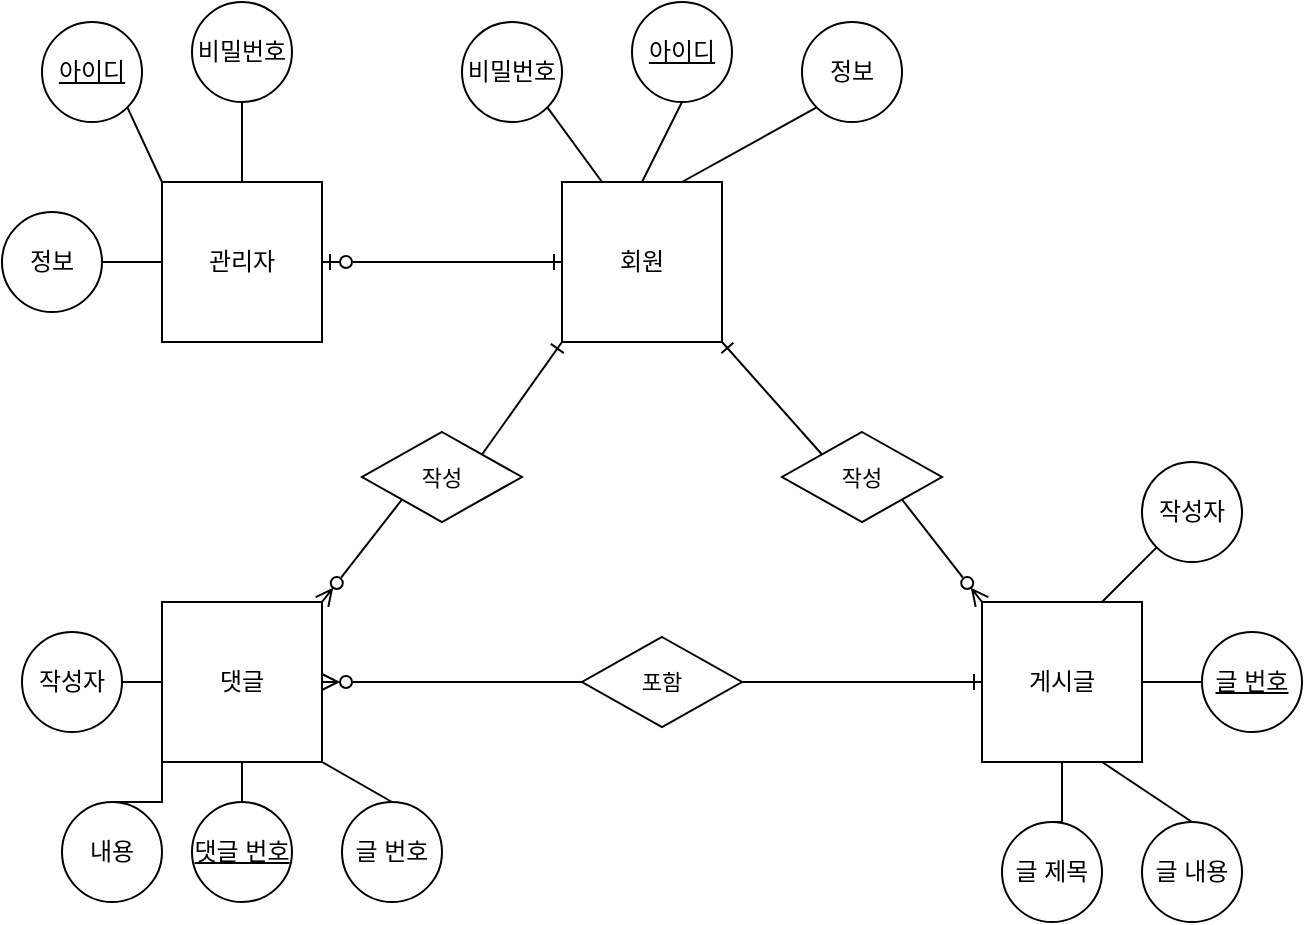 <mxfile version="21.2.1" type="device">
  <diagram name="페이지-1" id="GOpa4VFSxxNSru8g7tkb">
    <mxGraphModel dx="491" dy="346" grid="1" gridSize="10" guides="1" tooltips="1" connect="1" arrows="1" fold="1" page="1" pageScale="1" pageWidth="827" pageHeight="1169" math="0" shadow="0">
      <root>
        <mxCell id="0" />
        <mxCell id="1" parent="0" />
        <mxCell id="4-DiqH_aHcB9Y30lFyes-5" value="회원" style="whiteSpace=wrap;html=1;aspect=fixed;" vertex="1" parent="1">
          <mxGeometry x="280" y="460" width="80" height="80" as="geometry" />
        </mxCell>
        <mxCell id="4-DiqH_aHcB9Y30lFyes-9" value="댓글" style="whiteSpace=wrap;html=1;aspect=fixed;" vertex="1" parent="1">
          <mxGeometry x="80" y="670" width="80" height="80" as="geometry" />
        </mxCell>
        <mxCell id="4-DiqH_aHcB9Y30lFyes-44" style="edgeStyle=none;shape=connector;rounded=0;orthogonalLoop=1;jettySize=auto;html=1;exitX=0;exitY=0;exitDx=0;exitDy=0;entryX=1;entryY=1;entryDx=0;entryDy=0;labelBackgroundColor=default;strokeColor=default;fontFamily=Helvetica;fontSize=11;fontColor=default;endArrow=none;endFill=0;startArrow=ERzeroToMany;startFill=0;" edge="1" parent="1" source="4-DiqH_aHcB9Y30lFyes-10" target="4-DiqH_aHcB9Y30lFyes-43">
          <mxGeometry relative="1" as="geometry" />
        </mxCell>
        <mxCell id="4-DiqH_aHcB9Y30lFyes-10" value="게시글" style="whiteSpace=wrap;html=1;aspect=fixed;" vertex="1" parent="1">
          <mxGeometry x="490" y="670" width="80" height="80" as="geometry" />
        </mxCell>
        <mxCell id="4-DiqH_aHcB9Y30lFyes-21" style="rounded=0;orthogonalLoop=1;jettySize=auto;html=1;exitX=0.5;exitY=1;exitDx=0;exitDy=0;entryX=0.5;entryY=0;entryDx=0;entryDy=0;strokeWidth=1;endArrow=none;endFill=0;" edge="1" parent="1" source="4-DiqH_aHcB9Y30lFyes-12" target="4-DiqH_aHcB9Y30lFyes-5">
          <mxGeometry relative="1" as="geometry" />
        </mxCell>
        <mxCell id="4-DiqH_aHcB9Y30lFyes-12" value="&lt;u&gt;아이디&lt;/u&gt;" style="ellipse;whiteSpace=wrap;html=1;aspect=fixed;" vertex="1" parent="1">
          <mxGeometry x="315" y="370" width="50" height="50" as="geometry" />
        </mxCell>
        <mxCell id="4-DiqH_aHcB9Y30lFyes-31" style="rounded=0;orthogonalLoop=1;jettySize=auto;html=1;exitX=0;exitY=1;exitDx=0;exitDy=0;entryX=0.75;entryY=0;entryDx=0;entryDy=0;endArrow=none;endFill=0;" edge="1" parent="1" source="4-DiqH_aHcB9Y30lFyes-13" target="4-DiqH_aHcB9Y30lFyes-10">
          <mxGeometry relative="1" as="geometry" />
        </mxCell>
        <mxCell id="4-DiqH_aHcB9Y30lFyes-13" value="작성자" style="ellipse;whiteSpace=wrap;html=1;aspect=fixed;" vertex="1" parent="1">
          <mxGeometry x="570" y="600" width="50" height="50" as="geometry" />
        </mxCell>
        <mxCell id="4-DiqH_aHcB9Y30lFyes-30" style="rounded=0;orthogonalLoop=1;jettySize=auto;html=1;exitX=0;exitY=0.5;exitDx=0;exitDy=0;entryX=1;entryY=0.5;entryDx=0;entryDy=0;endArrow=none;endFill=0;" edge="1" parent="1" source="4-DiqH_aHcB9Y30lFyes-14" target="4-DiqH_aHcB9Y30lFyes-10">
          <mxGeometry relative="1" as="geometry" />
        </mxCell>
        <mxCell id="4-DiqH_aHcB9Y30lFyes-14" value="&lt;u&gt;글 번호&lt;/u&gt;" style="ellipse;whiteSpace=wrap;html=1;aspect=fixed;" vertex="1" parent="1">
          <mxGeometry x="600" y="685" width="50" height="50" as="geometry" />
        </mxCell>
        <mxCell id="4-DiqH_aHcB9Y30lFyes-24" style="rounded=0;orthogonalLoop=1;jettySize=auto;html=1;exitX=1;exitY=1;exitDx=0;exitDy=0;entryX=0.25;entryY=0;entryDx=0;entryDy=0;endArrow=none;endFill=0;" edge="1" parent="1" source="4-DiqH_aHcB9Y30lFyes-15" target="4-DiqH_aHcB9Y30lFyes-5">
          <mxGeometry relative="1" as="geometry" />
        </mxCell>
        <mxCell id="4-DiqH_aHcB9Y30lFyes-15" value="비밀번호" style="ellipse;whiteSpace=wrap;html=1;aspect=fixed;" vertex="1" parent="1">
          <mxGeometry x="230" y="380" width="50" height="50" as="geometry" />
        </mxCell>
        <mxCell id="4-DiqH_aHcB9Y30lFyes-23" style="rounded=0;orthogonalLoop=1;jettySize=auto;html=1;exitX=0;exitY=1;exitDx=0;exitDy=0;entryX=0.75;entryY=0;entryDx=0;entryDy=0;endArrow=none;endFill=0;" edge="1" parent="1" source="4-DiqH_aHcB9Y30lFyes-16" target="4-DiqH_aHcB9Y30lFyes-5">
          <mxGeometry relative="1" as="geometry" />
        </mxCell>
        <mxCell id="4-DiqH_aHcB9Y30lFyes-16" value="정보" style="ellipse;whiteSpace=wrap;html=1;aspect=fixed;" vertex="1" parent="1">
          <mxGeometry x="400" y="380" width="50" height="50" as="geometry" />
        </mxCell>
        <mxCell id="4-DiqH_aHcB9Y30lFyes-29" style="rounded=0;orthogonalLoop=1;jettySize=auto;html=1;exitX=0.5;exitY=0;exitDx=0;exitDy=0;entryX=0.75;entryY=1;entryDx=0;entryDy=0;endArrow=none;endFill=0;" edge="1" parent="1" source="4-DiqH_aHcB9Y30lFyes-26" target="4-DiqH_aHcB9Y30lFyes-10">
          <mxGeometry relative="1" as="geometry" />
        </mxCell>
        <mxCell id="4-DiqH_aHcB9Y30lFyes-26" value="글 내용" style="ellipse;whiteSpace=wrap;html=1;aspect=fixed;" vertex="1" parent="1">
          <mxGeometry x="570" y="780" width="50" height="50" as="geometry" />
        </mxCell>
        <mxCell id="4-DiqH_aHcB9Y30lFyes-28" style="edgeStyle=orthogonalEdgeStyle;rounded=0;orthogonalLoop=1;jettySize=auto;html=1;exitX=0.5;exitY=0;exitDx=0;exitDy=0;entryX=0.5;entryY=1;entryDx=0;entryDy=0;endArrow=none;endFill=0;" edge="1" parent="1" source="4-DiqH_aHcB9Y30lFyes-27" target="4-DiqH_aHcB9Y30lFyes-10">
          <mxGeometry relative="1" as="geometry" />
        </mxCell>
        <mxCell id="4-DiqH_aHcB9Y30lFyes-27" value="글 제목" style="ellipse;whiteSpace=wrap;html=1;aspect=fixed;" vertex="1" parent="1">
          <mxGeometry x="500" y="780" width="50" height="50" as="geometry" />
        </mxCell>
        <mxCell id="4-DiqH_aHcB9Y30lFyes-37" style="edgeStyle=orthogonalEdgeStyle;rounded=0;orthogonalLoop=1;jettySize=auto;html=1;exitX=0.5;exitY=0;exitDx=0;exitDy=0;entryX=0;entryY=1;entryDx=0;entryDy=0;endArrow=none;endFill=0;" edge="1" parent="1" source="4-DiqH_aHcB9Y30lFyes-32" target="4-DiqH_aHcB9Y30lFyes-9">
          <mxGeometry relative="1" as="geometry" />
        </mxCell>
        <mxCell id="4-DiqH_aHcB9Y30lFyes-32" value="내용" style="ellipse;whiteSpace=wrap;html=1;aspect=fixed;" vertex="1" parent="1">
          <mxGeometry x="30" y="770" width="50" height="50" as="geometry" />
        </mxCell>
        <mxCell id="4-DiqH_aHcB9Y30lFyes-38" style="edgeStyle=orthogonalEdgeStyle;rounded=0;orthogonalLoop=1;jettySize=auto;html=1;exitX=1;exitY=0.5;exitDx=0;exitDy=0;entryX=0;entryY=0.5;entryDx=0;entryDy=0;endArrow=none;endFill=0;" edge="1" parent="1" source="4-DiqH_aHcB9Y30lFyes-33" target="4-DiqH_aHcB9Y30lFyes-9">
          <mxGeometry relative="1" as="geometry" />
        </mxCell>
        <mxCell id="4-DiqH_aHcB9Y30lFyes-33" value="작성자" style="ellipse;whiteSpace=wrap;html=1;aspect=fixed;" vertex="1" parent="1">
          <mxGeometry x="10" y="685" width="50" height="50" as="geometry" />
        </mxCell>
        <mxCell id="4-DiqH_aHcB9Y30lFyes-36" style="edgeStyle=orthogonalEdgeStyle;rounded=0;orthogonalLoop=1;jettySize=auto;html=1;exitX=0.5;exitY=0;exitDx=0;exitDy=0;entryX=0.5;entryY=1;entryDx=0;entryDy=0;endArrow=none;endFill=0;" edge="1" parent="1" source="4-DiqH_aHcB9Y30lFyes-34" target="4-DiqH_aHcB9Y30lFyes-9">
          <mxGeometry relative="1" as="geometry" />
        </mxCell>
        <mxCell id="4-DiqH_aHcB9Y30lFyes-34" value="&lt;u&gt;댓글 번호&lt;/u&gt;" style="ellipse;whiteSpace=wrap;html=1;aspect=fixed;" vertex="1" parent="1">
          <mxGeometry x="95" y="770" width="50" height="50" as="geometry" />
        </mxCell>
        <mxCell id="4-DiqH_aHcB9Y30lFyes-39" style="rounded=0;orthogonalLoop=1;jettySize=auto;html=1;exitX=0.5;exitY=0;exitDx=0;exitDy=0;entryX=1;entryY=1;entryDx=0;entryDy=0;endArrow=none;endFill=0;" edge="1" parent="1" source="4-DiqH_aHcB9Y30lFyes-35" target="4-DiqH_aHcB9Y30lFyes-9">
          <mxGeometry relative="1" as="geometry" />
        </mxCell>
        <mxCell id="4-DiqH_aHcB9Y30lFyes-35" value="글 번호" style="ellipse;whiteSpace=wrap;html=1;aspect=fixed;" vertex="1" parent="1">
          <mxGeometry x="170" y="770" width="50" height="50" as="geometry" />
        </mxCell>
        <mxCell id="4-DiqH_aHcB9Y30lFyes-45" style="edgeStyle=none;shape=connector;rounded=0;orthogonalLoop=1;jettySize=auto;html=1;exitX=0;exitY=0;exitDx=0;exitDy=0;entryX=1;entryY=1;entryDx=0;entryDy=0;labelBackgroundColor=default;strokeColor=default;fontFamily=Helvetica;fontSize=11;fontColor=default;endArrow=ERone;endFill=0;startArrow=none;startFill=0;" edge="1" parent="1" source="4-DiqH_aHcB9Y30lFyes-43" target="4-DiqH_aHcB9Y30lFyes-5">
          <mxGeometry relative="1" as="geometry" />
        </mxCell>
        <mxCell id="4-DiqH_aHcB9Y30lFyes-43" value="작성" style="rhombus;whiteSpace=wrap;html=1;fontFamily=Helvetica;fontSize=11;fontColor=default;" vertex="1" parent="1">
          <mxGeometry x="390" y="585" width="80" height="45" as="geometry" />
        </mxCell>
        <mxCell id="4-DiqH_aHcB9Y30lFyes-47" style="edgeStyle=none;shape=connector;rounded=0;orthogonalLoop=1;jettySize=auto;html=1;exitX=0;exitY=0.5;exitDx=0;exitDy=0;entryX=1;entryY=0.5;entryDx=0;entryDy=0;labelBackgroundColor=default;strokeColor=default;fontFamily=Helvetica;fontSize=11;fontColor=default;endArrow=ERzeroToMany;endFill=0;startArrow=none;startFill=0;" edge="1" parent="1" source="4-DiqH_aHcB9Y30lFyes-46" target="4-DiqH_aHcB9Y30lFyes-9">
          <mxGeometry relative="1" as="geometry" />
        </mxCell>
        <mxCell id="4-DiqH_aHcB9Y30lFyes-48" style="edgeStyle=none;shape=connector;rounded=0;orthogonalLoop=1;jettySize=auto;html=1;exitX=1;exitY=0.5;exitDx=0;exitDy=0;entryX=0;entryY=0.5;entryDx=0;entryDy=0;labelBackgroundColor=default;strokeColor=default;fontFamily=Helvetica;fontSize=11;fontColor=default;endArrow=ERone;endFill=0;" edge="1" parent="1" source="4-DiqH_aHcB9Y30lFyes-46" target="4-DiqH_aHcB9Y30lFyes-10">
          <mxGeometry relative="1" as="geometry" />
        </mxCell>
        <mxCell id="4-DiqH_aHcB9Y30lFyes-46" value="포함" style="rhombus;whiteSpace=wrap;html=1;fontFamily=Helvetica;fontSize=11;fontColor=default;" vertex="1" parent="1">
          <mxGeometry x="290" y="687.5" width="80" height="45" as="geometry" />
        </mxCell>
        <mxCell id="4-DiqH_aHcB9Y30lFyes-50" style="edgeStyle=none;shape=connector;rounded=0;orthogonalLoop=1;jettySize=auto;html=1;exitX=1;exitY=0;exitDx=0;exitDy=0;entryX=0;entryY=1;entryDx=0;entryDy=0;labelBackgroundColor=default;strokeColor=default;fontFamily=Helvetica;fontSize=11;fontColor=default;endArrow=ERone;endFill=0;startArrow=none;startFill=0;" edge="1" parent="1" source="4-DiqH_aHcB9Y30lFyes-49" target="4-DiqH_aHcB9Y30lFyes-5">
          <mxGeometry relative="1" as="geometry" />
        </mxCell>
        <mxCell id="4-DiqH_aHcB9Y30lFyes-51" style="edgeStyle=none;shape=connector;rounded=0;orthogonalLoop=1;jettySize=auto;html=1;exitX=0;exitY=1;exitDx=0;exitDy=0;entryX=1;entryY=0;entryDx=0;entryDy=0;labelBackgroundColor=default;strokeColor=default;fontFamily=Helvetica;fontSize=11;fontColor=default;endArrow=ERzeroToMany;endFill=0;startArrow=none;startFill=0;" edge="1" parent="1" source="4-DiqH_aHcB9Y30lFyes-49" target="4-DiqH_aHcB9Y30lFyes-9">
          <mxGeometry relative="1" as="geometry" />
        </mxCell>
        <mxCell id="4-DiqH_aHcB9Y30lFyes-49" value="작성" style="rhombus;whiteSpace=wrap;html=1;fontFamily=Helvetica;fontSize=11;fontColor=default;" vertex="1" parent="1">
          <mxGeometry x="180" y="585" width="80" height="45" as="geometry" />
        </mxCell>
        <mxCell id="4-DiqH_aHcB9Y30lFyes-65" style="edgeStyle=none;shape=connector;rounded=0;orthogonalLoop=1;jettySize=auto;html=1;exitX=1;exitY=0.5;exitDx=0;exitDy=0;entryX=0;entryY=0.5;entryDx=0;entryDy=0;labelBackgroundColor=default;strokeColor=default;fontFamily=Helvetica;fontSize=11;fontColor=default;endArrow=ERone;endFill=0;startArrow=ERzeroToOne;startFill=0;" edge="1" parent="1" source="4-DiqH_aHcB9Y30lFyes-58" target="4-DiqH_aHcB9Y30lFyes-5">
          <mxGeometry relative="1" as="geometry" />
        </mxCell>
        <mxCell id="4-DiqH_aHcB9Y30lFyes-58" value="관리자" style="whiteSpace=wrap;html=1;aspect=fixed;" vertex="1" parent="1">
          <mxGeometry x="80" y="460" width="80" height="80" as="geometry" />
        </mxCell>
        <mxCell id="4-DiqH_aHcB9Y30lFyes-64" style="edgeStyle=none;shape=connector;rounded=0;orthogonalLoop=1;jettySize=auto;html=1;exitX=0.5;exitY=1;exitDx=0;exitDy=0;entryX=0.5;entryY=0;entryDx=0;entryDy=0;labelBackgroundColor=default;strokeColor=default;fontFamily=Helvetica;fontSize=11;fontColor=default;endArrow=none;endFill=0;" edge="1" parent="1" source="4-DiqH_aHcB9Y30lFyes-59" target="4-DiqH_aHcB9Y30lFyes-58">
          <mxGeometry relative="1" as="geometry" />
        </mxCell>
        <mxCell id="4-DiqH_aHcB9Y30lFyes-59" value="비밀번호" style="ellipse;whiteSpace=wrap;html=1;aspect=fixed;" vertex="1" parent="1">
          <mxGeometry x="95" y="370" width="50" height="50" as="geometry" />
        </mxCell>
        <mxCell id="4-DiqH_aHcB9Y30lFyes-63" style="edgeStyle=none;shape=connector;rounded=0;orthogonalLoop=1;jettySize=auto;html=1;exitX=1;exitY=1;exitDx=0;exitDy=0;entryX=0;entryY=0;entryDx=0;entryDy=0;labelBackgroundColor=default;strokeColor=default;fontFamily=Helvetica;fontSize=11;fontColor=default;endArrow=none;endFill=0;" edge="1" parent="1" source="4-DiqH_aHcB9Y30lFyes-60" target="4-DiqH_aHcB9Y30lFyes-58">
          <mxGeometry relative="1" as="geometry" />
        </mxCell>
        <mxCell id="4-DiqH_aHcB9Y30lFyes-60" value="&lt;u&gt;아이디&lt;/u&gt;" style="ellipse;whiteSpace=wrap;html=1;aspect=fixed;" vertex="1" parent="1">
          <mxGeometry x="20" y="380" width="50" height="50" as="geometry" />
        </mxCell>
        <mxCell id="4-DiqH_aHcB9Y30lFyes-62" style="edgeStyle=none;shape=connector;rounded=0;orthogonalLoop=1;jettySize=auto;html=1;exitX=1;exitY=0.5;exitDx=0;exitDy=0;entryX=0;entryY=0.5;entryDx=0;entryDy=0;labelBackgroundColor=default;strokeColor=default;fontFamily=Helvetica;fontSize=11;fontColor=default;endArrow=none;endFill=0;" edge="1" parent="1" source="4-DiqH_aHcB9Y30lFyes-61" target="4-DiqH_aHcB9Y30lFyes-58">
          <mxGeometry relative="1" as="geometry" />
        </mxCell>
        <mxCell id="4-DiqH_aHcB9Y30lFyes-61" value="정보" style="ellipse;whiteSpace=wrap;html=1;aspect=fixed;" vertex="1" parent="1">
          <mxGeometry y="475" width="50" height="50" as="geometry" />
        </mxCell>
      </root>
    </mxGraphModel>
  </diagram>
</mxfile>
